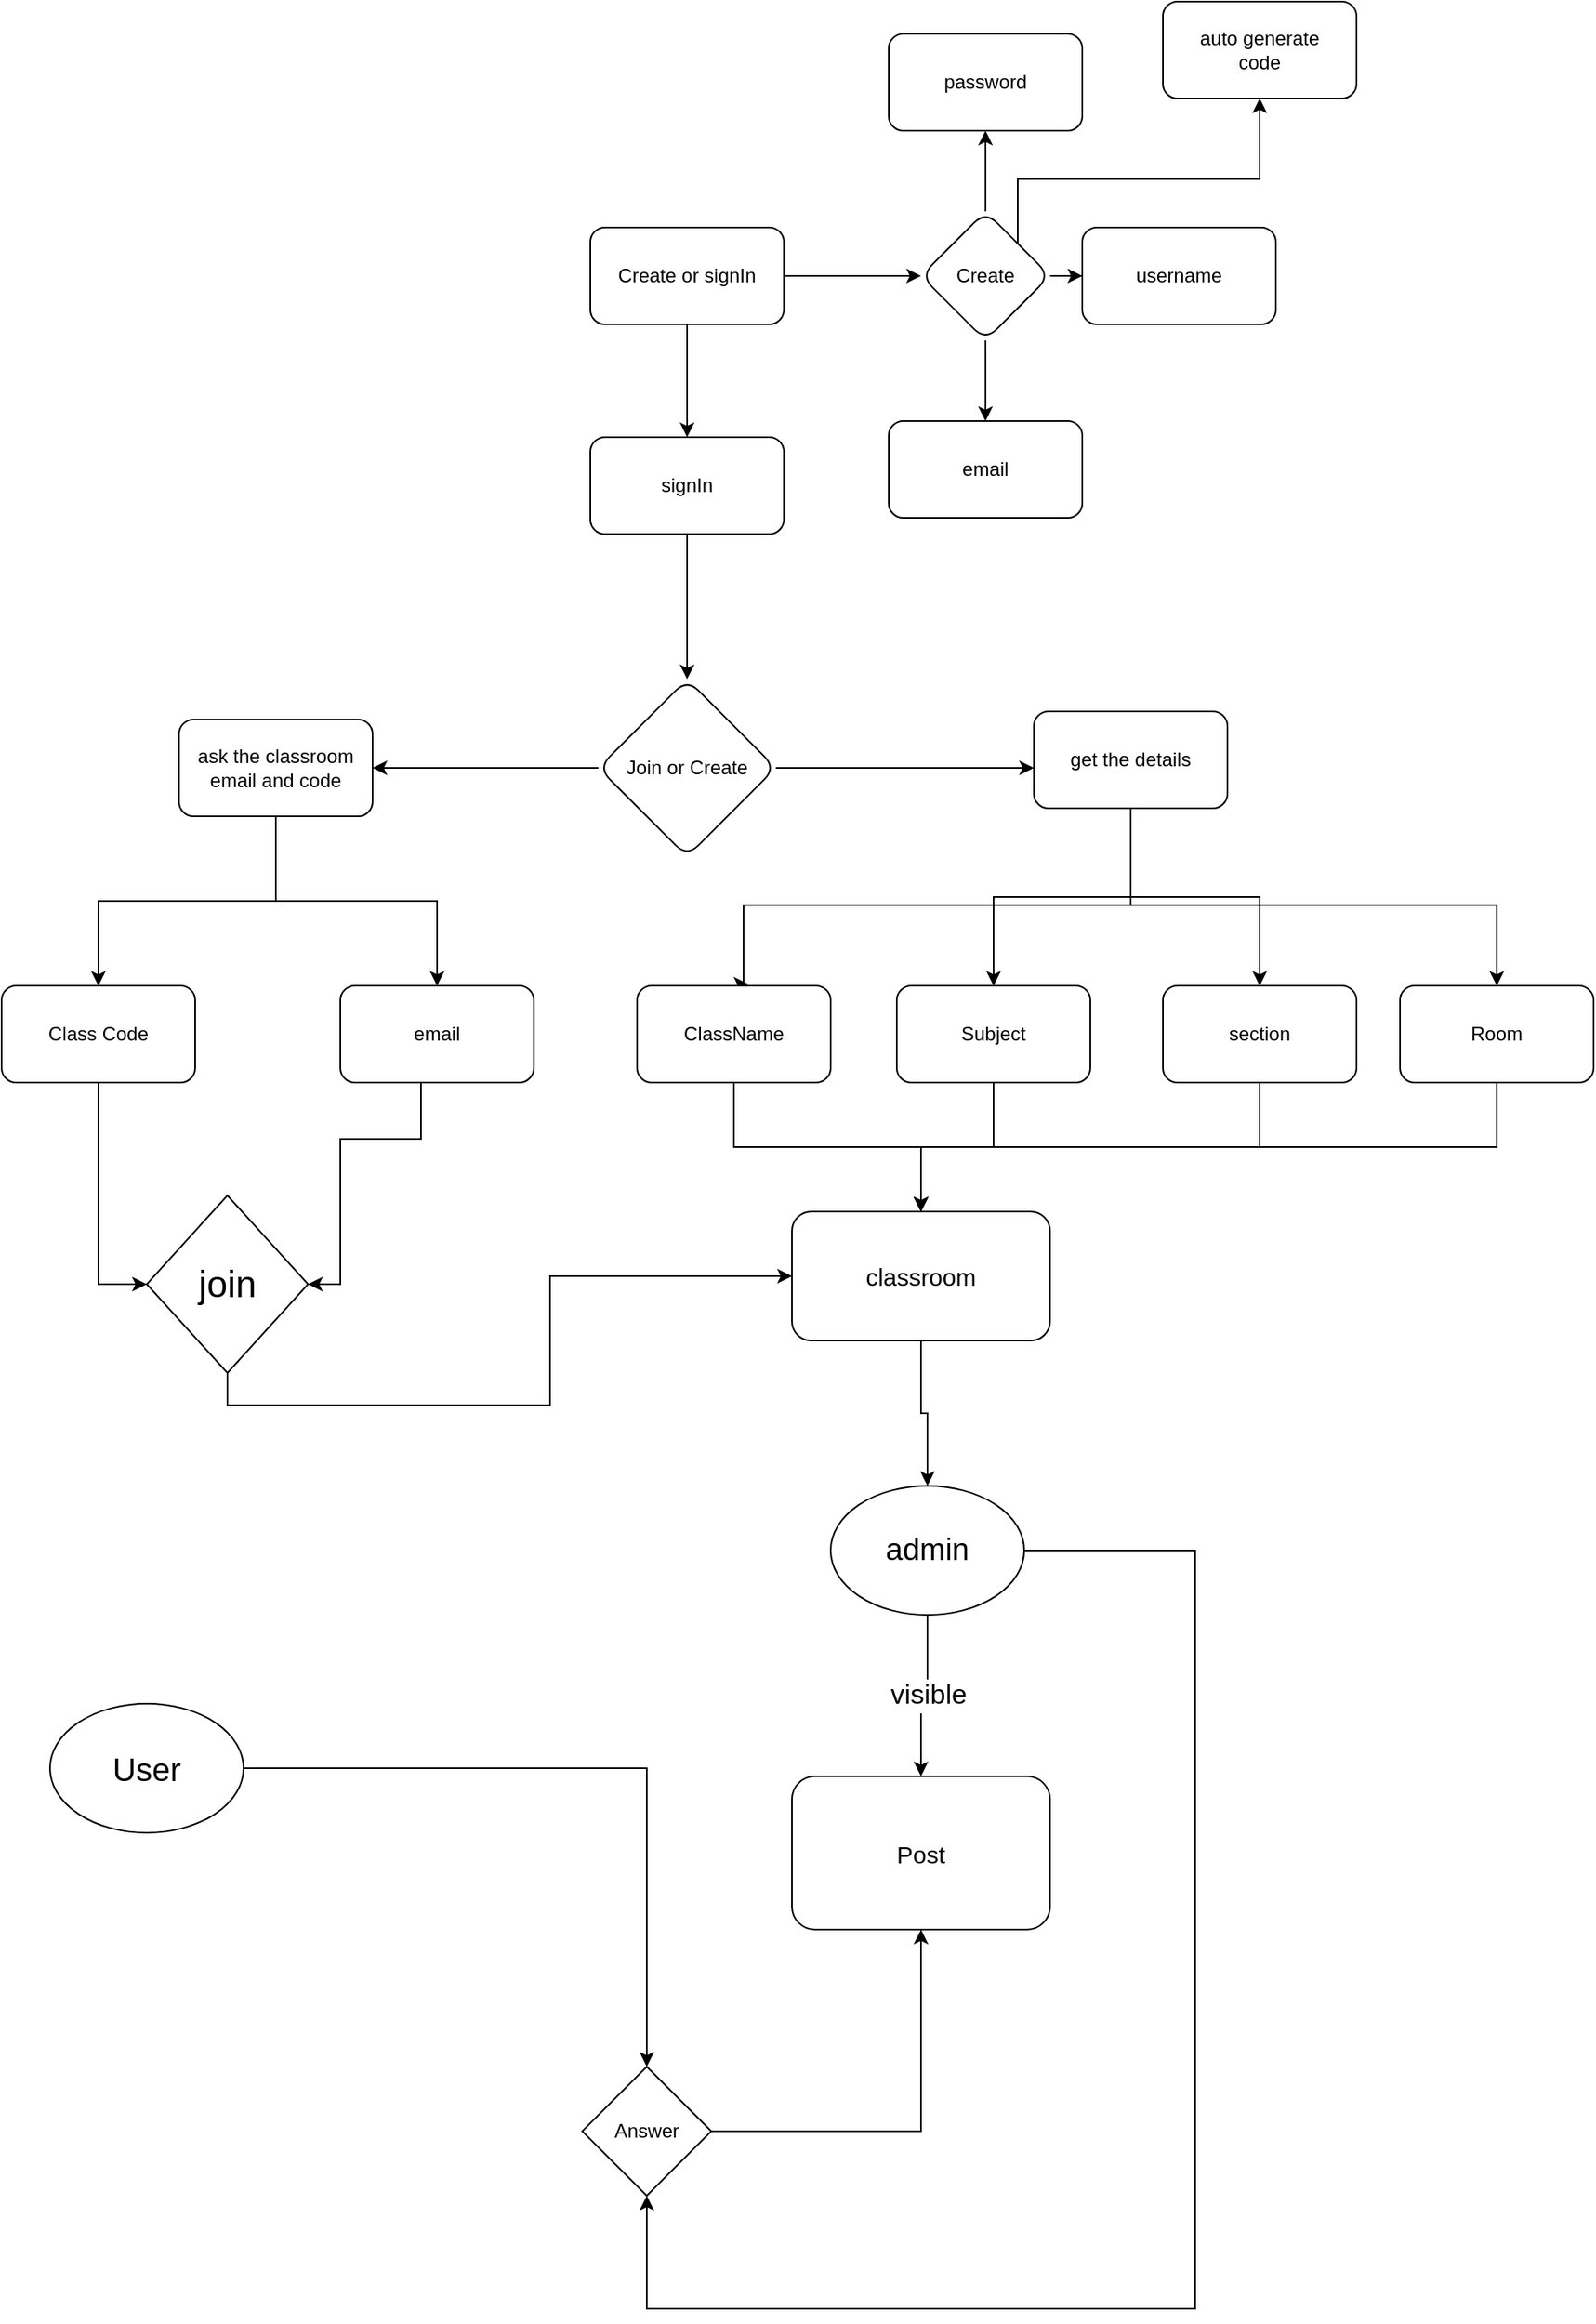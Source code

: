 <mxfile version="15.2.9" type="github">
  <diagram id="9UXiFgFK8uHCKoMILkwZ" name="Page-1">
    <mxGraphModel dx="2067" dy="1776" grid="1" gridSize="10" guides="1" tooltips="1" connect="1" arrows="1" fold="1" page="1" pageScale="1" pageWidth="827" pageHeight="1169" math="0" shadow="0">
      <root>
        <mxCell id="0" />
        <mxCell id="1" parent="0" />
        <mxCell id="Wrb9--33hP8pwqUoPA6g-3" value="" style="edgeStyle=orthogonalEdgeStyle;rounded=0;orthogonalLoop=1;jettySize=auto;html=1;" edge="1" parent="1" source="Wrb9--33hP8pwqUoPA6g-1" target="Wrb9--33hP8pwqUoPA6g-2">
          <mxGeometry relative="1" as="geometry" />
        </mxCell>
        <mxCell id="Wrb9--33hP8pwqUoPA6g-32" value="" style="edgeStyle=orthogonalEdgeStyle;rounded=0;orthogonalLoop=1;jettySize=auto;html=1;" edge="1" parent="1" source="Wrb9--33hP8pwqUoPA6g-1" target="Wrb9--33hP8pwqUoPA6g-31">
          <mxGeometry relative="1" as="geometry" />
        </mxCell>
        <mxCell id="Wrb9--33hP8pwqUoPA6g-1" value="Create or signIn" style="rounded=1;whiteSpace=wrap;html=1;" vertex="1" parent="1">
          <mxGeometry x="325" y="-330" width="120" height="60" as="geometry" />
        </mxCell>
        <mxCell id="Wrb9--33hP8pwqUoPA6g-7" value="" style="edgeStyle=orthogonalEdgeStyle;rounded=0;orthogonalLoop=1;jettySize=auto;html=1;" edge="1" parent="1" source="Wrb9--33hP8pwqUoPA6g-2" target="Wrb9--33hP8pwqUoPA6g-6">
          <mxGeometry relative="1" as="geometry" />
        </mxCell>
        <mxCell id="Wrb9--33hP8pwqUoPA6g-2" value="signIn" style="whiteSpace=wrap;html=1;rounded=1;" vertex="1" parent="1">
          <mxGeometry x="325" y="-200" width="120" height="60" as="geometry" />
        </mxCell>
        <mxCell id="Wrb9--33hP8pwqUoPA6g-9" value="" style="edgeStyle=orthogonalEdgeStyle;rounded=0;orthogonalLoop=1;jettySize=auto;html=1;" edge="1" parent="1" source="Wrb9--33hP8pwqUoPA6g-6" target="Wrb9--33hP8pwqUoPA6g-8">
          <mxGeometry relative="1" as="geometry" />
        </mxCell>
        <mxCell id="Wrb9--33hP8pwqUoPA6g-11" value="" style="edgeStyle=orthogonalEdgeStyle;rounded=0;orthogonalLoop=1;jettySize=auto;html=1;" edge="1" parent="1" source="Wrb9--33hP8pwqUoPA6g-6" target="Wrb9--33hP8pwqUoPA6g-10">
          <mxGeometry relative="1" as="geometry">
            <Array as="points">
              <mxPoint x="550" y="5" />
              <mxPoint x="550" y="5" />
            </Array>
          </mxGeometry>
        </mxCell>
        <mxCell id="Wrb9--33hP8pwqUoPA6g-6" value="Join or Create" style="rhombus;whiteSpace=wrap;html=1;rounded=1;" vertex="1" parent="1">
          <mxGeometry x="330" y="-50" width="110" height="110" as="geometry" />
        </mxCell>
        <mxCell id="Wrb9--33hP8pwqUoPA6g-26" value="" style="edgeStyle=orthogonalEdgeStyle;rounded=0;orthogonalLoop=1;jettySize=auto;html=1;" edge="1" parent="1" source="Wrb9--33hP8pwqUoPA6g-8" target="Wrb9--33hP8pwqUoPA6g-25">
          <mxGeometry relative="1" as="geometry" />
        </mxCell>
        <mxCell id="Wrb9--33hP8pwqUoPA6g-28" value="" style="edgeStyle=orthogonalEdgeStyle;rounded=0;orthogonalLoop=1;jettySize=auto;html=1;" edge="1" parent="1" source="Wrb9--33hP8pwqUoPA6g-8" target="Wrb9--33hP8pwqUoPA6g-27">
          <mxGeometry relative="1" as="geometry" />
        </mxCell>
        <mxCell id="Wrb9--33hP8pwqUoPA6g-8" value="ask the classroom email and code" style="whiteSpace=wrap;html=1;rounded=1;" vertex="1" parent="1">
          <mxGeometry x="70" y="-25" width="120" height="60" as="geometry" />
        </mxCell>
        <mxCell id="Wrb9--33hP8pwqUoPA6g-19" style="edgeStyle=orthogonalEdgeStyle;rounded=0;orthogonalLoop=1;jettySize=auto;html=1;" edge="1" parent="1" source="Wrb9--33hP8pwqUoPA6g-10" target="Wrb9--33hP8pwqUoPA6g-16">
          <mxGeometry relative="1" as="geometry" />
        </mxCell>
        <mxCell id="Wrb9--33hP8pwqUoPA6g-22" style="edgeStyle=orthogonalEdgeStyle;rounded=0;orthogonalLoop=1;jettySize=auto;html=1;entryX=0.5;entryY=0;entryDx=0;entryDy=0;" edge="1" parent="1" source="Wrb9--33hP8pwqUoPA6g-10" target="Wrb9--33hP8pwqUoPA6g-14">
          <mxGeometry relative="1" as="geometry" />
        </mxCell>
        <mxCell id="Wrb9--33hP8pwqUoPA6g-23" style="edgeStyle=orthogonalEdgeStyle;rounded=0;orthogonalLoop=1;jettySize=auto;html=1;entryX=0.575;entryY=-0.017;entryDx=0;entryDy=0;entryPerimeter=0;" edge="1" parent="1" source="Wrb9--33hP8pwqUoPA6g-10" target="Wrb9--33hP8pwqUoPA6g-12">
          <mxGeometry relative="1" as="geometry">
            <Array as="points">
              <mxPoint x="660" y="90" />
              <mxPoint x="420" y="90" />
              <mxPoint x="420" y="139" />
            </Array>
          </mxGeometry>
        </mxCell>
        <mxCell id="Wrb9--33hP8pwqUoPA6g-24" style="edgeStyle=orthogonalEdgeStyle;rounded=0;orthogonalLoop=1;jettySize=auto;html=1;" edge="1" parent="1" source="Wrb9--33hP8pwqUoPA6g-10" target="Wrb9--33hP8pwqUoPA6g-20">
          <mxGeometry relative="1" as="geometry">
            <Array as="points">
              <mxPoint x="660" y="90" />
              <mxPoint x="887" y="90" />
            </Array>
          </mxGeometry>
        </mxCell>
        <mxCell id="Wrb9--33hP8pwqUoPA6g-10" value="get the details" style="whiteSpace=wrap;html=1;rounded=1;" vertex="1" parent="1">
          <mxGeometry x="600" y="-30" width="120" height="60" as="geometry" />
        </mxCell>
        <mxCell id="Wrb9--33hP8pwqUoPA6g-46" style="edgeStyle=orthogonalEdgeStyle;rounded=0;orthogonalLoop=1;jettySize=auto;html=1;" edge="1" parent="1" source="Wrb9--33hP8pwqUoPA6g-12" target="Wrb9--33hP8pwqUoPA6g-45">
          <mxGeometry relative="1" as="geometry" />
        </mxCell>
        <mxCell id="Wrb9--33hP8pwqUoPA6g-12" value="ClassName" style="whiteSpace=wrap;html=1;rounded=1;" vertex="1" parent="1">
          <mxGeometry x="354" y="140" width="120" height="60" as="geometry" />
        </mxCell>
        <mxCell id="Wrb9--33hP8pwqUoPA6g-48" style="edgeStyle=orthogonalEdgeStyle;rounded=0;orthogonalLoop=1;jettySize=auto;html=1;" edge="1" parent="1" source="Wrb9--33hP8pwqUoPA6g-14" target="Wrb9--33hP8pwqUoPA6g-45">
          <mxGeometry relative="1" as="geometry">
            <Array as="points">
              <mxPoint x="740" y="240" />
              <mxPoint x="530" y="240" />
            </Array>
          </mxGeometry>
        </mxCell>
        <mxCell id="Wrb9--33hP8pwqUoPA6g-14" value="section" style="whiteSpace=wrap;html=1;rounded=1;" vertex="1" parent="1">
          <mxGeometry x="680" y="140" width="120" height="60" as="geometry" />
        </mxCell>
        <mxCell id="Wrb9--33hP8pwqUoPA6g-47" style="edgeStyle=orthogonalEdgeStyle;rounded=0;orthogonalLoop=1;jettySize=auto;html=1;" edge="1" parent="1" source="Wrb9--33hP8pwqUoPA6g-16" target="Wrb9--33hP8pwqUoPA6g-45">
          <mxGeometry relative="1" as="geometry" />
        </mxCell>
        <mxCell id="Wrb9--33hP8pwqUoPA6g-16" value="Subject" style="whiteSpace=wrap;html=1;rounded=1;" vertex="1" parent="1">
          <mxGeometry x="515" y="140" width="120" height="60" as="geometry" />
        </mxCell>
        <mxCell id="Wrb9--33hP8pwqUoPA6g-49" style="edgeStyle=orthogonalEdgeStyle;rounded=0;orthogonalLoop=1;jettySize=auto;html=1;" edge="1" parent="1" source="Wrb9--33hP8pwqUoPA6g-20" target="Wrb9--33hP8pwqUoPA6g-45">
          <mxGeometry relative="1" as="geometry">
            <Array as="points">
              <mxPoint x="887" y="240" />
              <mxPoint x="530" y="240" />
            </Array>
          </mxGeometry>
        </mxCell>
        <mxCell id="Wrb9--33hP8pwqUoPA6g-20" value="Room" style="rounded=1;whiteSpace=wrap;html=1;" vertex="1" parent="1">
          <mxGeometry x="827" y="140" width="120" height="60" as="geometry" />
        </mxCell>
        <mxCell id="Wrb9--33hP8pwqUoPA6g-43" style="edgeStyle=orthogonalEdgeStyle;rounded=0;orthogonalLoop=1;jettySize=auto;html=1;" edge="1" parent="1" source="Wrb9--33hP8pwqUoPA6g-25" target="Wrb9--33hP8pwqUoPA6g-41">
          <mxGeometry relative="1" as="geometry">
            <mxPoint x="-10" y="300" as="targetPoint" />
            <Array as="points">
              <mxPoint x="20" y="325" />
            </Array>
          </mxGeometry>
        </mxCell>
        <mxCell id="Wrb9--33hP8pwqUoPA6g-25" value="Class Code" style="whiteSpace=wrap;html=1;rounded=1;" vertex="1" parent="1">
          <mxGeometry x="-40" y="140" width="120" height="60" as="geometry" />
        </mxCell>
        <mxCell id="Wrb9--33hP8pwqUoPA6g-42" style="edgeStyle=orthogonalEdgeStyle;rounded=0;orthogonalLoop=1;jettySize=auto;html=1;entryX=1;entryY=0.5;entryDx=0;entryDy=0;" edge="1" parent="1" source="Wrb9--33hP8pwqUoPA6g-27" target="Wrb9--33hP8pwqUoPA6g-41">
          <mxGeometry relative="1" as="geometry">
            <Array as="points">
              <mxPoint x="220" y="235" />
              <mxPoint x="170" y="235" />
              <mxPoint x="170" y="325" />
            </Array>
          </mxGeometry>
        </mxCell>
        <mxCell id="Wrb9--33hP8pwqUoPA6g-27" value="email" style="whiteSpace=wrap;html=1;rounded=1;" vertex="1" parent="1">
          <mxGeometry x="170" y="140" width="120" height="60" as="geometry" />
        </mxCell>
        <mxCell id="Wrb9--33hP8pwqUoPA6g-34" value="" style="edgeStyle=orthogonalEdgeStyle;rounded=0;orthogonalLoop=1;jettySize=auto;html=1;" edge="1" parent="1" source="Wrb9--33hP8pwqUoPA6g-31" target="Wrb9--33hP8pwqUoPA6g-33">
          <mxGeometry relative="1" as="geometry" />
        </mxCell>
        <mxCell id="Wrb9--33hP8pwqUoPA6g-36" value="" style="edgeStyle=orthogonalEdgeStyle;rounded=0;orthogonalLoop=1;jettySize=auto;html=1;" edge="1" parent="1" source="Wrb9--33hP8pwqUoPA6g-31" target="Wrb9--33hP8pwqUoPA6g-35">
          <mxGeometry relative="1" as="geometry" />
        </mxCell>
        <mxCell id="Wrb9--33hP8pwqUoPA6g-38" value="" style="edgeStyle=orthogonalEdgeStyle;rounded=0;orthogonalLoop=1;jettySize=auto;html=1;" edge="1" parent="1" source="Wrb9--33hP8pwqUoPA6g-31" target="Wrb9--33hP8pwqUoPA6g-37">
          <mxGeometry relative="1" as="geometry" />
        </mxCell>
        <mxCell id="Wrb9--33hP8pwqUoPA6g-39" style="edgeStyle=orthogonalEdgeStyle;rounded=0;orthogonalLoop=1;jettySize=auto;html=1;exitX=1;exitY=0;exitDx=0;exitDy=0;" edge="1" parent="1" source="Wrb9--33hP8pwqUoPA6g-31" target="Wrb9--33hP8pwqUoPA6g-40">
          <mxGeometry relative="1" as="geometry">
            <mxPoint x="640" y="-400" as="targetPoint" />
            <Array as="points">
              <mxPoint x="590" y="-360" />
              <mxPoint x="740" y="-360" />
            </Array>
          </mxGeometry>
        </mxCell>
        <mxCell id="Wrb9--33hP8pwqUoPA6g-31" value="Create" style="rhombus;whiteSpace=wrap;html=1;rounded=1;" vertex="1" parent="1">
          <mxGeometry x="530" y="-340" width="80" height="80" as="geometry" />
        </mxCell>
        <mxCell id="Wrb9--33hP8pwqUoPA6g-33" value="email" style="whiteSpace=wrap;html=1;rounded=1;" vertex="1" parent="1">
          <mxGeometry x="510" y="-210" width="120" height="60" as="geometry" />
        </mxCell>
        <mxCell id="Wrb9--33hP8pwqUoPA6g-35" value="username" style="whiteSpace=wrap;html=1;rounded=1;" vertex="1" parent="1">
          <mxGeometry x="630" y="-330" width="120" height="60" as="geometry" />
        </mxCell>
        <mxCell id="Wrb9--33hP8pwqUoPA6g-37" value="password" style="whiteSpace=wrap;html=1;rounded=1;" vertex="1" parent="1">
          <mxGeometry x="510" y="-450" width="120" height="60" as="geometry" />
        </mxCell>
        <mxCell id="Wrb9--33hP8pwqUoPA6g-40" value="auto generate&lt;br&gt;code" style="rounded=1;whiteSpace=wrap;html=1;" vertex="1" parent="1">
          <mxGeometry x="680" y="-470" width="120" height="60" as="geometry" />
        </mxCell>
        <mxCell id="Wrb9--33hP8pwqUoPA6g-50" style="edgeStyle=orthogonalEdgeStyle;rounded=0;orthogonalLoop=1;jettySize=auto;html=1;" edge="1" parent="1" source="Wrb9--33hP8pwqUoPA6g-41" target="Wrb9--33hP8pwqUoPA6g-45">
          <mxGeometry relative="1" as="geometry">
            <Array as="points">
              <mxPoint x="100" y="400" />
              <mxPoint x="300" y="400" />
              <mxPoint x="300" y="320" />
            </Array>
          </mxGeometry>
        </mxCell>
        <mxCell id="Wrb9--33hP8pwqUoPA6g-41" value="&lt;font style=&quot;font-size: 23px&quot;&gt;join&lt;/font&gt;" style="rhombus;whiteSpace=wrap;html=1;" vertex="1" parent="1">
          <mxGeometry x="50" y="270" width="100" height="110" as="geometry" />
        </mxCell>
        <mxCell id="Wrb9--33hP8pwqUoPA6g-52" value="" style="edgeStyle=orthogonalEdgeStyle;rounded=0;orthogonalLoop=1;jettySize=auto;html=1;" edge="1" parent="1" source="Wrb9--33hP8pwqUoPA6g-45" target="Wrb9--33hP8pwqUoPA6g-57">
          <mxGeometry relative="1" as="geometry">
            <mxPoint x="530" y="460" as="targetPoint" />
          </mxGeometry>
        </mxCell>
        <mxCell id="Wrb9--33hP8pwqUoPA6g-45" value="&lt;font style=&quot;font-size: 15px&quot;&gt;classroom&lt;/font&gt;" style="rounded=1;whiteSpace=wrap;html=1;" vertex="1" parent="1">
          <mxGeometry x="450" y="280" width="160" height="80" as="geometry" />
        </mxCell>
        <mxCell id="Wrb9--33hP8pwqUoPA6g-51" value="&lt;font style=&quot;font-size: 15px&quot;&gt;Post&lt;/font&gt;" style="rounded=1;whiteSpace=wrap;html=1;" vertex="1" parent="1">
          <mxGeometry x="450" y="630" width="160" height="95" as="geometry" />
        </mxCell>
        <mxCell id="Wrb9--33hP8pwqUoPA6g-54" value="&lt;font style=&quot;font-size: 17px&quot;&gt;&amp;nbsp;visible&lt;/font&gt;" style="edgeStyle=orthogonalEdgeStyle;rounded=0;orthogonalLoop=1;jettySize=auto;html=1;" edge="1" parent="1" source="Wrb9--33hP8pwqUoPA6g-57" target="Wrb9--33hP8pwqUoPA6g-51">
          <mxGeometry relative="1" as="geometry">
            <mxPoint x="530" y="540" as="sourcePoint" />
          </mxGeometry>
        </mxCell>
        <mxCell id="Wrb9--33hP8pwqUoPA6g-58" style="edgeStyle=orthogonalEdgeStyle;rounded=0;orthogonalLoop=1;jettySize=auto;html=1;" edge="1" parent="1" source="Wrb9--33hP8pwqUoPA6g-56" target="Wrb9--33hP8pwqUoPA6g-59">
          <mxGeometry relative="1" as="geometry">
            <mxPoint x="360" y="850" as="targetPoint" />
          </mxGeometry>
        </mxCell>
        <mxCell id="Wrb9--33hP8pwqUoPA6g-56" value="&lt;font style=&quot;font-size: 20px&quot;&gt;User&lt;/font&gt;" style="ellipse;whiteSpace=wrap;html=1;" vertex="1" parent="1">
          <mxGeometry x="-10" y="585" width="120" height="80" as="geometry" />
        </mxCell>
        <mxCell id="Wrb9--33hP8pwqUoPA6g-61" style="edgeStyle=orthogonalEdgeStyle;rounded=0;orthogonalLoop=1;jettySize=auto;html=1;" edge="1" parent="1" source="Wrb9--33hP8pwqUoPA6g-57" target="Wrb9--33hP8pwqUoPA6g-59">
          <mxGeometry relative="1" as="geometry">
            <mxPoint x="720.0" y="890" as="targetPoint" />
            <Array as="points">
              <mxPoint x="700" y="490" />
              <mxPoint x="700" y="960" />
              <mxPoint x="360" y="960" />
            </Array>
          </mxGeometry>
        </mxCell>
        <mxCell id="Wrb9--33hP8pwqUoPA6g-57" value="&lt;font style=&quot;font-size: 19px&quot;&gt;admin&lt;/font&gt;" style="ellipse;whiteSpace=wrap;html=1;" vertex="1" parent="1">
          <mxGeometry x="474" y="450" width="120" height="80" as="geometry" />
        </mxCell>
        <mxCell id="Wrb9--33hP8pwqUoPA6g-62" style="edgeStyle=orthogonalEdgeStyle;rounded=0;orthogonalLoop=1;jettySize=auto;html=1;" edge="1" parent="1" source="Wrb9--33hP8pwqUoPA6g-59" target="Wrb9--33hP8pwqUoPA6g-51">
          <mxGeometry relative="1" as="geometry" />
        </mxCell>
        <mxCell id="Wrb9--33hP8pwqUoPA6g-59" value="Answer" style="rhombus;whiteSpace=wrap;html=1;" vertex="1" parent="1">
          <mxGeometry x="320" y="810" width="80" height="80" as="geometry" />
        </mxCell>
      </root>
    </mxGraphModel>
  </diagram>
</mxfile>
